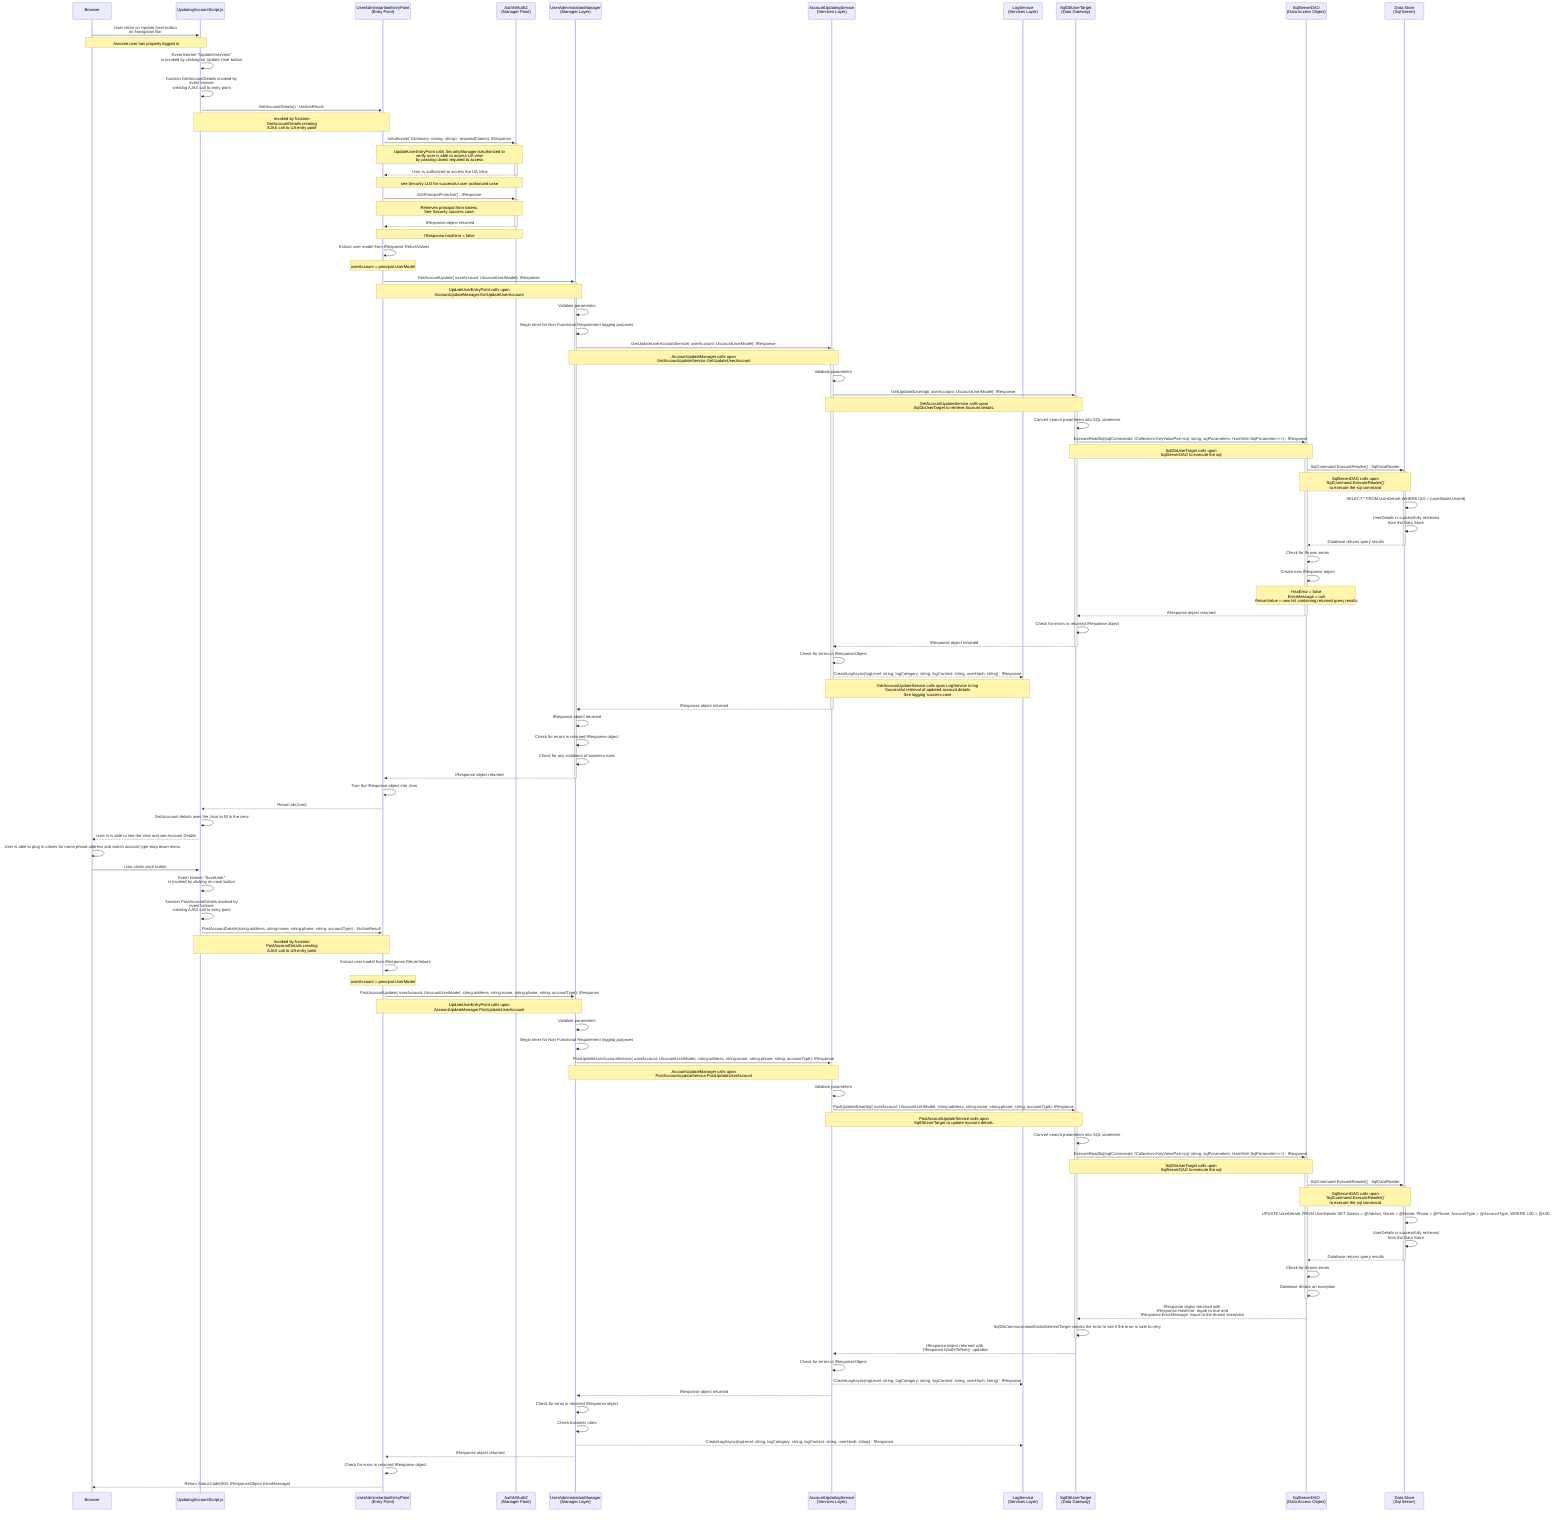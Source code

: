 sequenceDiagram
participant u as Browser
participant scr as UpdatingAccountScript.js
participant e as UserAdminstartionEntryPoint<br>(Entry Point)
participant az as AuthN/AuthZ<br>(Manager Point)
participant chrm as UserAdminstrationManager<br>(Manager Layer)
participant chrs as AccountUpdatingService<br>(Services Layer)
participant ll as LogService<br>(Services Layer)
participant dg as SqlDbUserTarget<br>(Data Gateway)
participant da as SqlServerDAO<br>(Data Access Object)
participant ds as Data Store<br>(Sql Server)

u ->>+ scr: User clicks on Update User button<br> on Navigation Bar
    Note over u,scr: Assume user has properly logged in

    scr->>scr: Event listener "UpdateUserView" <br>is invoked by clicking on Update User button
    scr->>scr: function GetAccountDetails invoked by<br> event listener<br> creating AJAX call to entry point

        scr->>+e: GetAccountDetails() : IActionResult
            Note over scr,e: Invoked by function <br> GetAccountDetails creating<br>AJAX call to UA entry point

            e->>+az: IsAuthorize( Dictionary <string, string>: requiredClaims): IResponse
            Note over e,az: UpdateUserEntryPoint calls SecurityManager.isAuthorized to<br>verify user is able to access UA view<br> by passing claims requried to access
            
            az-->>-e: User is authorized to access the UA View 
            Note over az,e: see Security LLD for successful user authorized case

            e->>+az: GetPrincipalFromJwt() : IResponse
            Note over e,az: Retrieves principal from tokens.<br>See Security success case.

            az-->>-e:IResponse object returned
            Note over az,e: IResponse.hasError = false

            
            e->>e: Extract user model from IResponse.ReturnValues
                Note over e,e: userAccount = principal.UserModel

                e->>+chrm: GetAccountUpdate( userAccount: IAccountUserModel): IResponse
                    Note over e,chrm: UpdateUserEntryPoint calls upon<br>AccountUpdateManager.GetUpdateUserAccount

                    chrm->>chrm: Validiate parameters 

                    chrm->>chrm: Begin timer for Non Functional Requirement logging purposes

                        chrm->>+chrs: GetUpdateUserAccountService( userAccount: IAccountUserModel): IResponse
                            Note over chrm,chrs: AccountUpdateManager calls upon<br> GetAccountUpdateService.GetUpdateUserAccount

                            chrs->>chrs: Validiate parameters

                                chrs->>+dg: GetUpdatedUserSql( userAccount: IAccountUserModel): IResponse
                                    Note over chrs,dg: GetAccountUpdateService calls upon<br> SqlDbUserTarget to retrieve Account details.

                                    dg->>dg: Convert search parameters into SQL statement

                                        dg->>+da: ExecuteReadSql(sqlCommands: ICollection<KeyValuePair<sql: string, sqlParameters: HashSet<SqlParameter>>>) : IResponse
                                            Note over dg,da: SqlDbUserTarget calls upon<br>SqlServerDAO to execute the sql

                                                da->>+ds: SqlCommand.ExecuteReader() : SqlDataReader
                                                    Note over da,ds: SqlServerDAO calls upon<br>`SqlCommand.ExecuteReader()`<br>to execute the sql command

                                                        ds->>ds: SELECT * FROM UserDetails WHERE UID = {userModel.UserId};

                                                        ds->>ds: UserDetails is successfully retireved<br>from the Data Store

                                                ds-->>-da: Database returns query results

                                                da->>da: Check for thrown errors

                                                da->>da: Create new IResponse object
                                                    Note over da: HasError = false<br>ErrorMessage = null<br>ReturnValue = new list containing returned query results

                                        da-->>-dg: IResponse object returned

                                    dg->>dg: Check for errors in returned IResponse object

                                dg-->>-chrs: IResponse object returned

                            chrs->>chrs: Check for errors in IResponseObject

                                # Log successful vehicle profile retrieval
                                chrs-->>ll: CreateLogAsync(logLevel: string, logCategory: string, logContext: string, userHash: string) : IResponse
                                    Note over chrs,ll: GetAccountUpdateService calls upon LogService to log<br>Successful retrieval of apdated account details<br>See logging success case                   

                        chrs-->>-chrm: IResponse object returned
                    
                    chrm->>chrm: IResponse object returned

                    chrm->>chrm: Check for errors in returned IResponse object

                    chrm->>chrm: Check for any violations of business rules

                chrm-->>-e: IResponse object returned

            e ->> e : Turn the IResponse object into Json

        e -->> scr: Return ok(Json) 

    scr ->> scr: GetAcccount details uses the Json to fill in the view

scr -->> u: User is is able to see the view and see Account Details

u ->>u: User is able to plug in values for name,phone,address and switch account type drop down menu

u ->> scr: User clicks save button

    scr->>scr: Event listener "SaveUser" <br>is invoked by clicking on save button
    scr->>scr: function PostAccountDetails invoked by<br> event listener<br> creating AJAX call to entry point
    
        scr->>+e: PostAccountDetails(string:address, string:name, string:phone, string: accountType) : IActionResult
            Note over scr,e: Invoked by function <br> PostAccountDetails creating<br>AJAX call to UA entry point
        
            e->>e: Extract user model from IResponse.ReturnValues
                Note over e,e: userAccount = principal.UserModel

                e->>+chrm: PostAccountUpdate( userAccount: IAccountUserModel, string:address, string:name, string:phone, string: accountType): IResponse
                    Note over e,chrm: UpdateUserEntryPoint calls upon<br>AccountUpdateManager.PostUpdateUserAccount

                    chrm->>chrm: Validiate parameters 

                    chrm->>chrm: Begin timer for Non Functional Requirement logging purposes

                        chrm->>+chrs: PostUpdateUserAccountService( userAccount: IAccountUserModel, string:address, string:name, string:phone, string: accountType): IResponse
                            Note over chrm,chrs: AccountUpdateManager calls upon<br> PostAccountUpdateService.PostUpdateUserAccount

                            chrs->>chrs: Validiate parameters

                                chrs->>+dg: PostUpdatedUserSql( userAccount: IAccountUserModel, string:address, string:name, string:phone, string: accountType): IResponse
                                    Note over chrs,dg: PostAccountUpdateService calls upon<br> SqlDbUserTarget to update Account details.

                                    dg->>dg: Convert search parameters into SQL statement

                                        dg->>+da: ExecuteReadSql(sqlCommands: ICollection<KeyValuePair<sql: string, sqlParameters: HashSet<SqlParameter>>>) : IResponse
                                            Note over dg,da: SqlDbUserTarget calls upon<br>SqlServerDAO to execute the sql

                                                da->>+ds: SqlCommand.ExecuteReader() : SqlDataReader
                                                    Note over da,ds: SqlServerDAO calls upon<br>`SqlCommand.ExecuteReader()`<br>to execute the sql command

                                                        ds->>ds: UPDATE UserDetails FROM UserDetails SET Adress = @Adress, Name = @Name,  Phone = @Phone, AccountType = @AccountType,  WHERE UID = @UID ;

                                                        ds->>ds: UserDetails is successfully retireved<br>from the Data Store
                                                        ds-->>-da: Database returns query results

                                                da->>da: Check for thrown errors

                                                da ->>-da: Database throws an exception

                                        da-->>dg:IResponse object returned with <br> `IResponse.HasError` equal to true and <br>`IResponse.ErrorMessage` equal to the thrown exception

                                    dg->>-dg:SqlDbCommunicationEstablishmentTarget checks the error to see if the error is safe to retry

                                dg-->>chrs:IResponse object returned with<br>`IResponse.IsSafeToRetry` updated

                            chrs->>chrs:Check for errors in IResponseObject

                        chrs-->>ll: CreateLogAsync(logLevel: string, logCategory: string, logContext: string, userHash: string) : IResponse

                    chrs-->>chrm: IResponse object returned

                    chrm->>chrm: Check for erros in returned IResponse object

                    chrm->>chrm: Check business rules

                    chrm-->>ll:CreateLogAsync(logLevel: string, logCategory: string, logContext: string, userHash: string) : IResponse

                chrm-->>e: IResponse object returned

e->>e: Check for erros in returned IResponse object

e-->>u:Return StatusCode(500, IResponseObject.ErrorMessage)